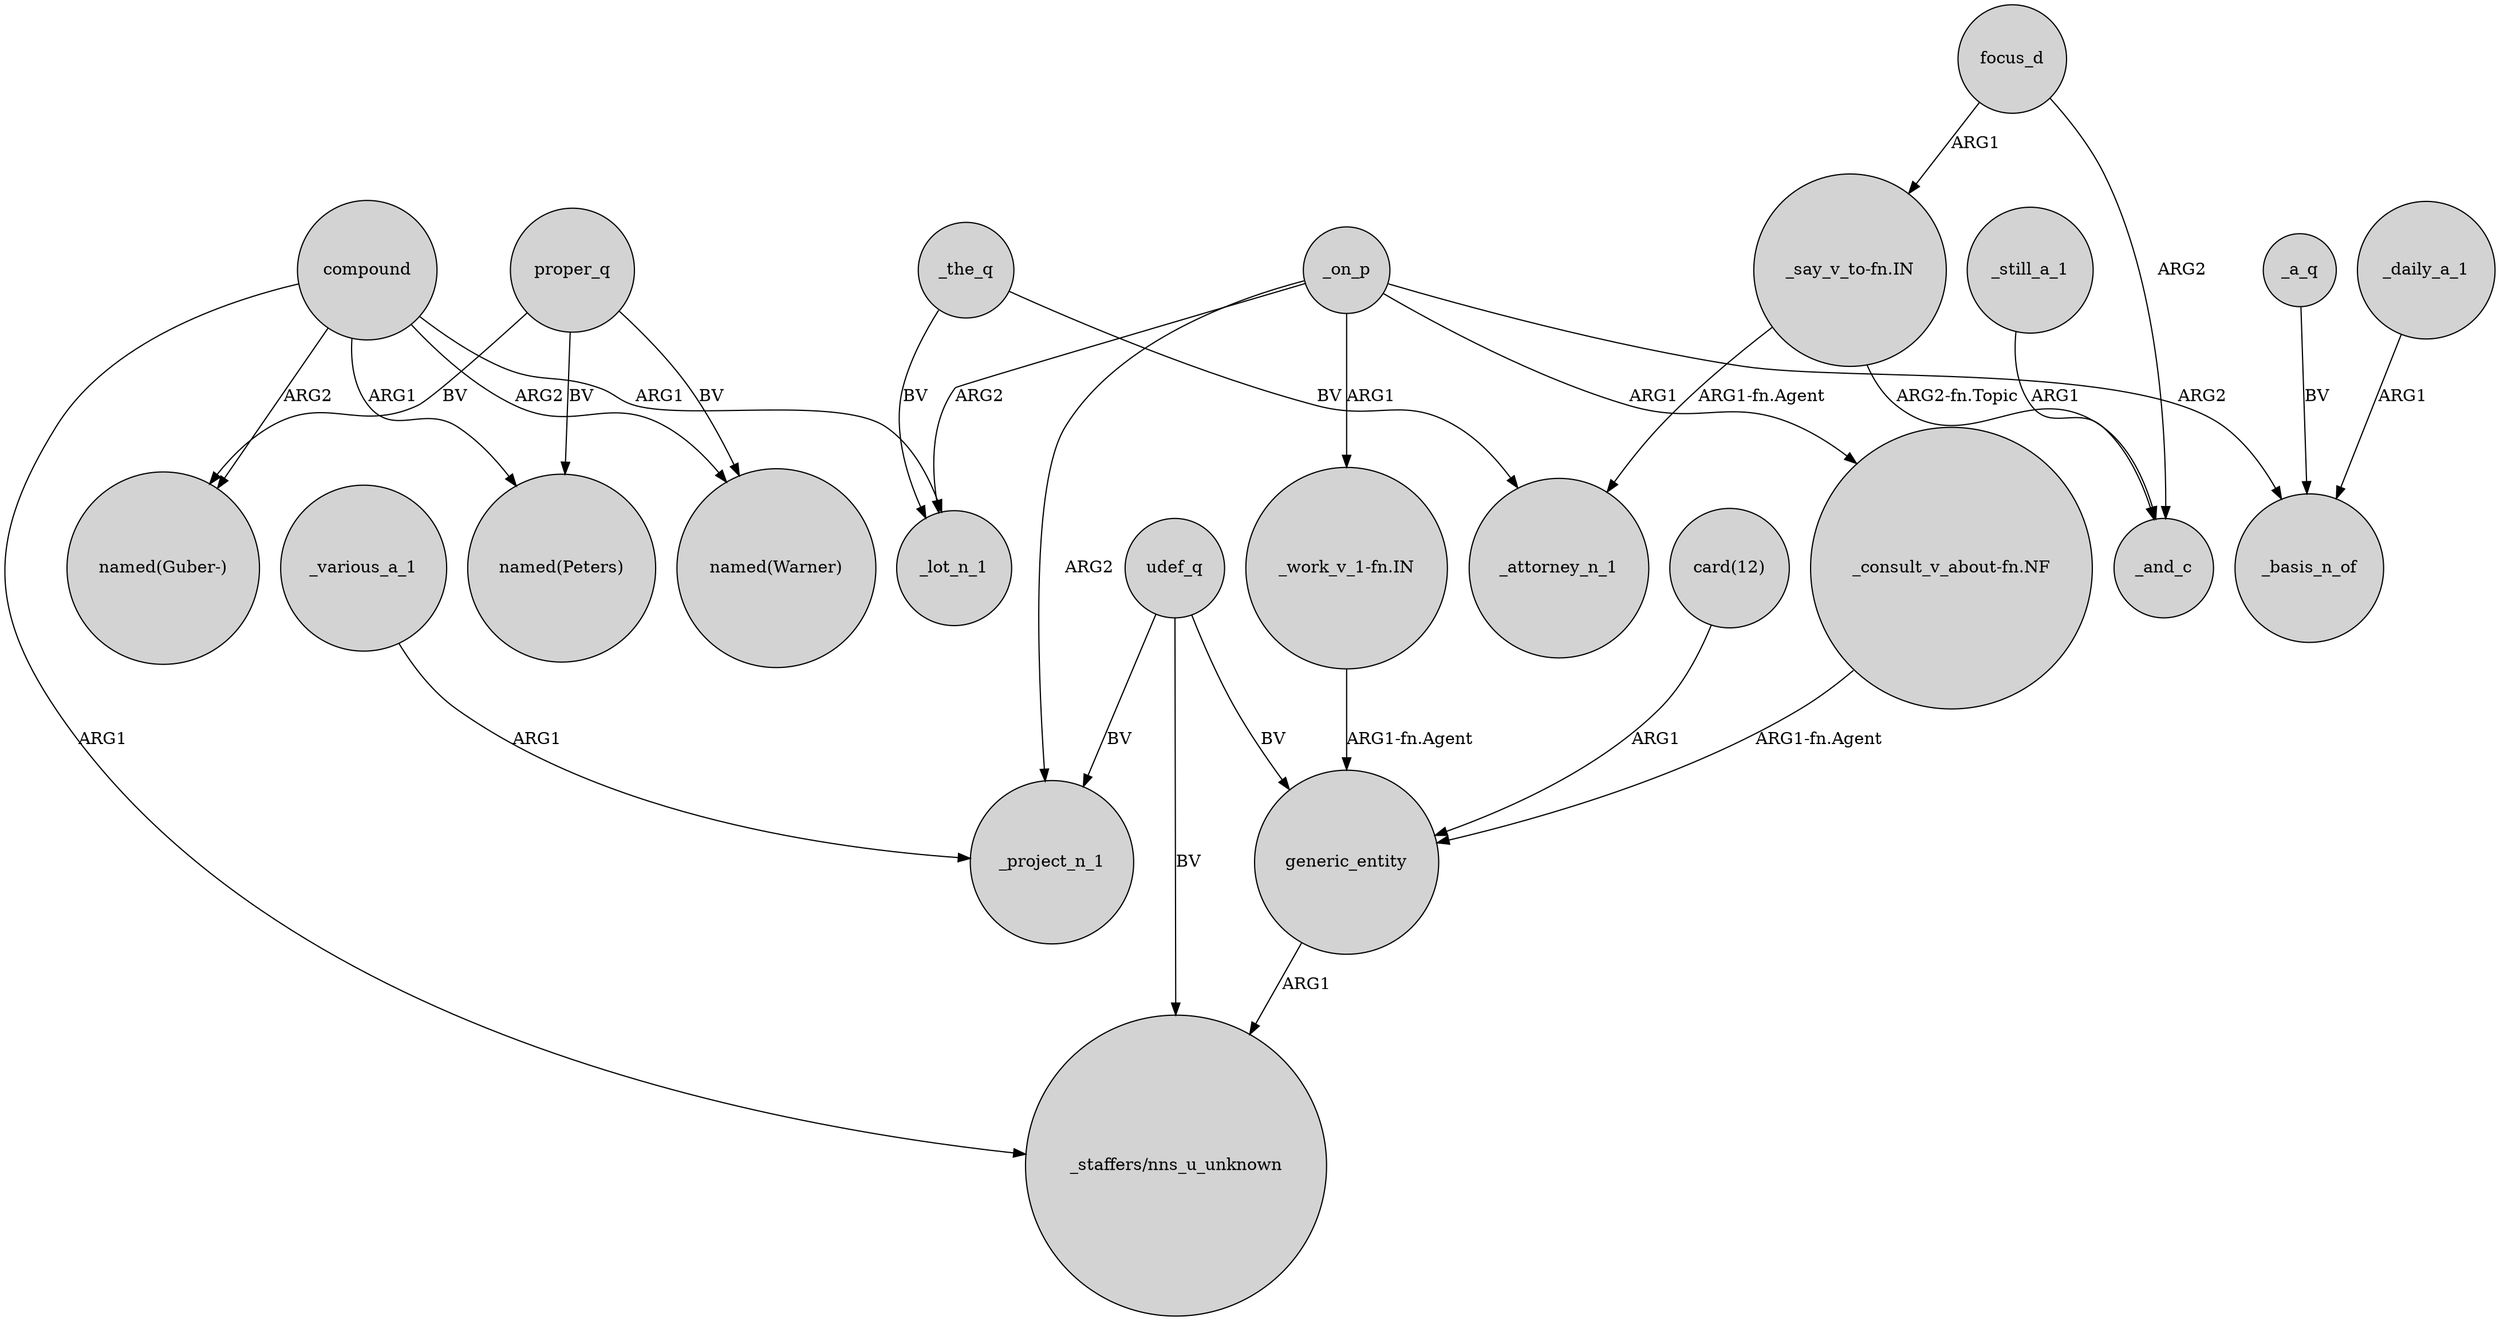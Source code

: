 digraph {
	node [shape=circle style=filled]
	_on_p -> "_consult_v_about-fn.NF" [label=ARG1]
	_daily_a_1 -> _basis_n_of [label=ARG1]
	udef_q -> "_staffers/nns_u_unknown" [label=BV]
	"_say_v_to-fn.IN" -> _attorney_n_1 [label="ARG1-fn.Agent"]
	udef_q -> generic_entity [label=BV]
	udef_q -> _project_n_1 [label=BV]
	compound -> "named(Guber-)" [label=ARG2]
	proper_q -> "named(Peters)" [label=BV]
	_on_p -> _lot_n_1 [label=ARG2]
	compound -> "_staffers/nns_u_unknown" [label=ARG1]
	compound -> "named(Peters)" [label=ARG1]
	"_consult_v_about-fn.NF" -> generic_entity [label="ARG1-fn.Agent"]
	_still_a_1 -> _and_c [label=ARG1]
	focus_d -> _and_c [label=ARG2]
	_a_q -> _basis_n_of [label=BV]
	generic_entity -> "_staffers/nns_u_unknown" [label=ARG1]
	_on_p -> "_work_v_1-fn.IN" [label=ARG1]
	compound -> _lot_n_1 [label=ARG1]
	_on_p -> _project_n_1 [label=ARG2]
	_the_q -> _lot_n_1 [label=BV]
	proper_q -> "named(Guber-)" [label=BV]
	"_say_v_to-fn.IN" -> _and_c [label="ARG2-fn.Topic"]
	"card(12)" -> generic_entity [label=ARG1]
	_on_p -> _basis_n_of [label=ARG2]
	proper_q -> "named(Warner)" [label=BV]
	_various_a_1 -> _project_n_1 [label=ARG1]
	compound -> "named(Warner)" [label=ARG2]
	focus_d -> "_say_v_to-fn.IN" [label=ARG1]
	"_work_v_1-fn.IN" -> generic_entity [label="ARG1-fn.Agent"]
	_the_q -> _attorney_n_1 [label=BV]
}

